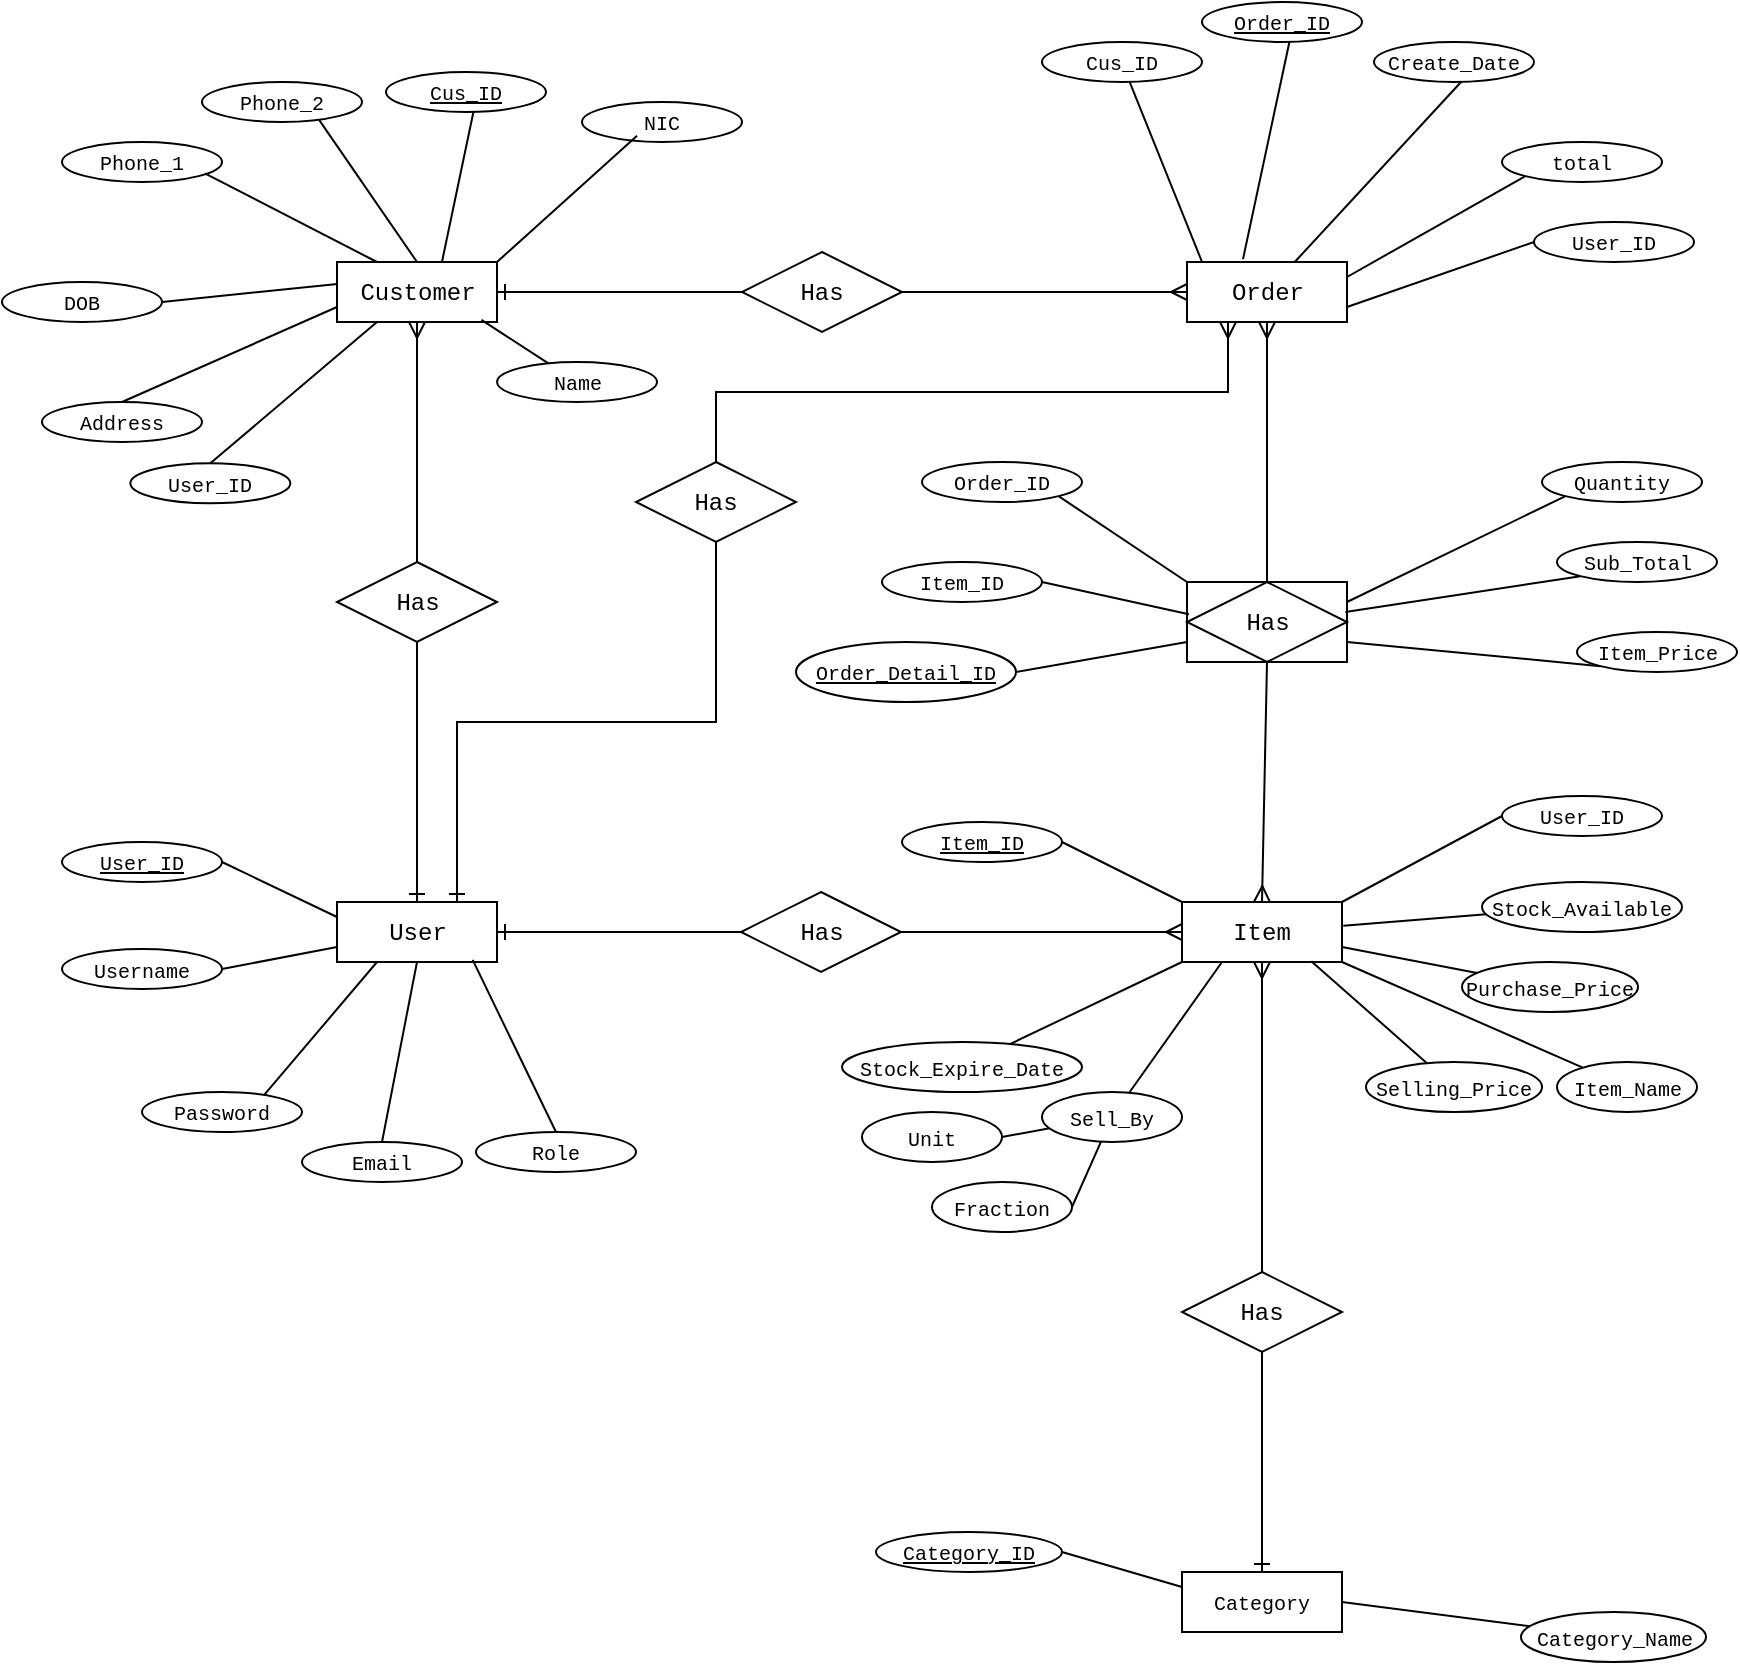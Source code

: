<mxfile version="24.7.12" pages="2">
  <diagram name="Page-1" id="GAQdqQaSaiLUtLAq9hmA">
    <mxGraphModel dx="794" dy="771" grid="1" gridSize="10" guides="1" tooltips="1" connect="1" arrows="1" fold="1" page="1" pageScale="1" pageWidth="1654" pageHeight="1169" math="0" shadow="0">
      <root>
        <mxCell id="0" />
        <mxCell id="1" parent="0" />
        <mxCell id="LzNIg7n_GcMWE87P90xB-1" value="&lt;font face=&quot;Courier New&quot;&gt;Item&lt;/font&gt;" style="whiteSpace=wrap;html=1;align=center;" parent="1" vertex="1">
          <mxGeometry x="988" y="725" width="80" height="30" as="geometry" />
        </mxCell>
        <mxCell id="LzNIg7n_GcMWE87P90xB-14" style="rounded=0;orthogonalLoop=1;jettySize=auto;html=1;endArrow=none;endFill=0;entryX=1;entryY=1;entryDx=0;entryDy=0;" parent="1" source="LzNIg7n_GcMWE87P90xB-15" target="LzNIg7n_GcMWE87P90xB-1" edge="1">
          <mxGeometry relative="1" as="geometry">
            <mxPoint x="1100" y="782" as="targetPoint" />
          </mxGeometry>
        </mxCell>
        <mxCell id="LzNIg7n_GcMWE87P90xB-15" value="&lt;font face=&quot;Courier New&quot; style=&quot;font-size: 10px;&quot;&gt;Item_Name&lt;/font&gt;" style="ellipse;whiteSpace=wrap;html=1;align=center;" parent="1" vertex="1">
          <mxGeometry x="1175.5" y="805" width="70" height="25" as="geometry" />
        </mxCell>
        <mxCell id="LzNIg7n_GcMWE87P90xB-16" style="rounded=0;orthogonalLoop=1;jettySize=auto;html=1;endArrow=none;endFill=0;entryX=0.808;entryY=0.986;entryDx=0;entryDy=0;entryPerimeter=0;" parent="1" source="LzNIg7n_GcMWE87P90xB-17" target="LzNIg7n_GcMWE87P90xB-1" edge="1">
          <mxGeometry relative="1" as="geometry">
            <mxPoint x="1040" y="765" as="targetPoint" />
          </mxGeometry>
        </mxCell>
        <mxCell id="LzNIg7n_GcMWE87P90xB-17" value="&lt;font face=&quot;Courier New&quot; style=&quot;font-size: 10px;&quot;&gt;Selling_Price&lt;/font&gt;" style="ellipse;whiteSpace=wrap;html=1;align=center;" parent="1" vertex="1">
          <mxGeometry x="1080" y="805" width="88" height="25" as="geometry" />
        </mxCell>
        <mxCell id="LzNIg7n_GcMWE87P90xB-18" style="rounded=0;orthogonalLoop=1;jettySize=auto;html=1;endArrow=none;endFill=0;entryX=1;entryY=0.75;entryDx=0;entryDy=0;" parent="1" source="LzNIg7n_GcMWE87P90xB-19" target="LzNIg7n_GcMWE87P90xB-1" edge="1">
          <mxGeometry relative="1" as="geometry">
            <mxPoint x="1059" y="764" as="targetPoint" />
          </mxGeometry>
        </mxCell>
        <mxCell id="LzNIg7n_GcMWE87P90xB-19" value="&lt;font face=&quot;Courier New&quot;&gt;&lt;font size=&quot;1&quot;&gt;Purchase_Price&lt;/font&gt;&lt;/font&gt;" style="ellipse;whiteSpace=wrap;html=1;align=center;" parent="1" vertex="1">
          <mxGeometry x="1128" y="755" width="88" height="25" as="geometry" />
        </mxCell>
        <mxCell id="LzNIg7n_GcMWE87P90xB-20" style="rounded=0;orthogonalLoop=1;jettySize=auto;html=1;endArrow=none;endFill=0;entryX=1.008;entryY=0.395;entryDx=0;entryDy=0;entryPerimeter=0;" parent="1" source="LzNIg7n_GcMWE87P90xB-21" target="LzNIg7n_GcMWE87P90xB-1" edge="1">
          <mxGeometry relative="1" as="geometry">
            <mxPoint x="1078" y="705" as="targetPoint" />
          </mxGeometry>
        </mxCell>
        <mxCell id="LzNIg7n_GcMWE87P90xB-21" value="&lt;font face=&quot;Courier New&quot;&gt;&lt;font size=&quot;1&quot;&gt;Stock_Available&lt;/font&gt;&lt;/font&gt;" style="ellipse;whiteSpace=wrap;html=1;align=center;" parent="1" vertex="1">
          <mxGeometry x="1138" y="715" width="100" height="25" as="geometry" />
        </mxCell>
        <mxCell id="l1fIY8HtY1Hj4yPnjp5b-1" style="rounded=0;orthogonalLoop=1;jettySize=auto;html=1;entryX=0.25;entryY=1;entryDx=0;entryDy=0;endArrow=none;endFill=0;" parent="1" source="l1fIY8HtY1Hj4yPnjp5b-2" target="LzNIg7n_GcMWE87P90xB-1" edge="1">
          <mxGeometry relative="1" as="geometry">
            <mxPoint x="954" y="725" as="targetPoint" />
          </mxGeometry>
        </mxCell>
        <mxCell id="l1fIY8HtY1Hj4yPnjp5b-5" style="rounded=0;orthogonalLoop=1;jettySize=auto;html=1;entryX=1;entryY=0.5;entryDx=0;entryDy=0;endArrow=none;endFill=0;" parent="1" source="l1fIY8HtY1Hj4yPnjp5b-2" target="l1fIY8HtY1Hj4yPnjp5b-3" edge="1">
          <mxGeometry relative="1" as="geometry" />
        </mxCell>
        <mxCell id="l1fIY8HtY1Hj4yPnjp5b-6" style="rounded=0;orthogonalLoop=1;jettySize=auto;html=1;entryX=1;entryY=0.5;entryDx=0;entryDy=0;endArrow=none;endFill=0;" parent="1" source="l1fIY8HtY1Hj4yPnjp5b-2" target="l1fIY8HtY1Hj4yPnjp5b-4" edge="1">
          <mxGeometry relative="1" as="geometry" />
        </mxCell>
        <mxCell id="l1fIY8HtY1Hj4yPnjp5b-2" value="&lt;div style=&quot;&quot;&gt;&lt;span style=&quot;font-size: 10px;&quot;&gt;&lt;font face=&quot;Courier New&quot;&gt;Sell_By&lt;/font&gt;&lt;/span&gt;&lt;/div&gt;" style="ellipse;whiteSpace=wrap;html=1;align=center;" parent="1" vertex="1">
          <mxGeometry x="918" y="820" width="70" height="25" as="geometry" />
        </mxCell>
        <mxCell id="l1fIY8HtY1Hj4yPnjp5b-3" value="&lt;div style=&quot;&quot;&gt;&lt;span style=&quot;font-size: 10px;&quot;&gt;&lt;font face=&quot;Courier New&quot;&gt;Unit&lt;/font&gt;&lt;/span&gt;&lt;/div&gt;" style="ellipse;whiteSpace=wrap;html=1;align=center;" parent="1" vertex="1">
          <mxGeometry x="828" y="830" width="70" height="25" as="geometry" />
        </mxCell>
        <mxCell id="l1fIY8HtY1Hj4yPnjp5b-4" value="&lt;div style=&quot;&quot;&gt;&lt;span style=&quot;font-size: 10px;&quot;&gt;&lt;font face=&quot;Courier New&quot;&gt;Fraction&lt;/font&gt;&lt;/span&gt;&lt;/div&gt;" style="ellipse;whiteSpace=wrap;html=1;align=center;" parent="1" vertex="1">
          <mxGeometry x="863" y="865" width="70" height="25" as="geometry" />
        </mxCell>
        <mxCell id="l1fIY8HtY1Hj4yPnjp5b-7" style="rounded=0;orthogonalLoop=1;jettySize=auto;html=1;endArrow=none;endFill=0;entryX=0;entryY=1;entryDx=0;entryDy=0;" parent="1" source="l1fIY8HtY1Hj4yPnjp5b-8" target="LzNIg7n_GcMWE87P90xB-1" edge="1">
          <mxGeometry relative="1" as="geometry">
            <mxPoint x="788" y="737" as="targetPoint" />
          </mxGeometry>
        </mxCell>
        <mxCell id="l1fIY8HtY1Hj4yPnjp5b-8" value="&lt;font face=&quot;Courier New&quot;&gt;&lt;font size=&quot;1&quot;&gt;Stock_Expire_Date&lt;/font&gt;&lt;/font&gt;" style="ellipse;whiteSpace=wrap;html=1;align=center;" parent="1" vertex="1">
          <mxGeometry x="818" y="795" width="120" height="25" as="geometry" />
        </mxCell>
        <mxCell id="Owiz3C77NYRJmFUTiHMg-1" value="&lt;font face=&quot;Courier New&quot;&gt;Customer&lt;/font&gt;" style="whiteSpace=wrap;html=1;align=center;" parent="1" vertex="1">
          <mxGeometry x="565.5" y="405" width="80" height="30" as="geometry" />
        </mxCell>
        <mxCell id="Owiz3C77NYRJmFUTiHMg-2" value="&lt;font face=&quot;Courier New&quot;&gt;Order&lt;/font&gt;" style="whiteSpace=wrap;html=1;align=center;" parent="1" vertex="1">
          <mxGeometry x="990.5" y="405" width="80" height="30" as="geometry" />
        </mxCell>
        <mxCell id="Owiz3C77NYRJmFUTiHMg-6" value="" style="fontSize=12;html=1;endArrow=ERmany;rounded=0;entryX=0.5;entryY=0;entryDx=0;entryDy=0;exitX=0.5;exitY=1;exitDx=0;exitDy=0;" parent="1" source="Owiz3C77NYRJmFUTiHMg-8" target="LzNIg7n_GcMWE87P90xB-1" edge="1">
          <mxGeometry width="100" height="100" relative="1" as="geometry">
            <mxPoint x="1028" y="615" as="sourcePoint" />
            <mxPoint x="898" y="555" as="targetPoint" />
          </mxGeometry>
        </mxCell>
        <mxCell id="Owiz3C77NYRJmFUTiHMg-7" value="" style="fontSize=12;html=1;endArrow=ERmany;rounded=0;entryX=0.5;entryY=1;entryDx=0;entryDy=0;exitX=0.5;exitY=0;exitDx=0;exitDy=0;" parent="1" source="Owiz3C77NYRJmFUTiHMg-8" target="Owiz3C77NYRJmFUTiHMg-2" edge="1">
          <mxGeometry width="100" height="100" relative="1" as="geometry">
            <mxPoint x="1028" y="555" as="sourcePoint" />
            <mxPoint x="1038" y="735" as="targetPoint" />
          </mxGeometry>
        </mxCell>
        <mxCell id="Owiz3C77NYRJmFUTiHMg-8" value="&lt;font face=&quot;Courier New&quot;&gt;Has&lt;/font&gt;" style="shape=associativeEntity;whiteSpace=wrap;html=1;align=center;" parent="1" vertex="1">
          <mxGeometry x="990.5" y="565" width="80" height="40" as="geometry" />
        </mxCell>
        <mxCell id="Owiz3C77NYRJmFUTiHMg-9" value="&lt;font face=&quot;Courier New&quot;&gt;Has&lt;/font&gt;" style="shape=rhombus;perimeter=rhombusPerimeter;whiteSpace=wrap;html=1;align=center;" parent="1" vertex="1">
          <mxGeometry x="768" y="400" width="80" height="40" as="geometry" />
        </mxCell>
        <mxCell id="Owiz3C77NYRJmFUTiHMg-10" value="" style="fontSize=12;html=1;endArrow=ERmany;rounded=0;entryX=0;entryY=0.5;entryDx=0;entryDy=0;exitX=1;exitY=0.5;exitDx=0;exitDy=0;" parent="1" source="Owiz3C77NYRJmFUTiHMg-9" target="Owiz3C77NYRJmFUTiHMg-2" edge="1">
          <mxGeometry width="100" height="100" relative="1" as="geometry">
            <mxPoint x="1041" y="575" as="sourcePoint" />
            <mxPoint x="1041" y="445" as="targetPoint" />
          </mxGeometry>
        </mxCell>
        <mxCell id="Owiz3C77NYRJmFUTiHMg-11" value="" style="fontSize=12;html=1;endArrow=ERone;endFill=1;rounded=0;entryX=1;entryY=0.5;entryDx=0;entryDy=0;exitX=0;exitY=0.5;exitDx=0;exitDy=0;" parent="1" source="Owiz3C77NYRJmFUTiHMg-9" target="Owiz3C77NYRJmFUTiHMg-1" edge="1">
          <mxGeometry width="100" height="100" relative="1" as="geometry">
            <mxPoint x="868" y="655" as="sourcePoint" />
            <mxPoint x="968" y="555" as="targetPoint" />
          </mxGeometry>
        </mxCell>
        <mxCell id="Owiz3C77NYRJmFUTiHMg-12" value="&lt;font face=&quot;Courier New&quot;&gt;&lt;font size=&quot;1&quot;&gt;Name&lt;/font&gt;&lt;/font&gt;" style="ellipse;whiteSpace=wrap;html=1;align=center;" parent="1" vertex="1">
          <mxGeometry x="645.5" y="455" width="80" height="20" as="geometry" />
        </mxCell>
        <mxCell id="Owiz3C77NYRJmFUTiHMg-13" style="rounded=0;orthogonalLoop=1;jettySize=auto;html=1;endArrow=none;endFill=0;entryX=0.903;entryY=0.966;entryDx=0;entryDy=0;entryPerimeter=0;" parent="1" source="Owiz3C77NYRJmFUTiHMg-12" target="Owiz3C77NYRJmFUTiHMg-1" edge="1">
          <mxGeometry relative="1" as="geometry">
            <mxPoint x="698" y="495" as="targetPoint" />
          </mxGeometry>
        </mxCell>
        <mxCell id="Owiz3C77NYRJmFUTiHMg-14" value="&lt;font face=&quot;Courier New&quot;&gt;&lt;font size=&quot;1&quot;&gt;NIC&lt;/font&gt;&lt;/font&gt;" style="ellipse;whiteSpace=wrap;html=1;align=center;" parent="1" vertex="1">
          <mxGeometry x="688" y="325" width="80" height="20" as="geometry" />
        </mxCell>
        <mxCell id="Owiz3C77NYRJmFUTiHMg-15" style="rounded=0;orthogonalLoop=1;jettySize=auto;html=1;endArrow=none;endFill=0;entryX=1;entryY=0;entryDx=0;entryDy=0;exitX=0.344;exitY=0.842;exitDx=0;exitDy=0;exitPerimeter=0;" parent="1" source="Owiz3C77NYRJmFUTiHMg-14" target="Owiz3C77NYRJmFUTiHMg-1" edge="1">
          <mxGeometry relative="1" as="geometry">
            <mxPoint x="648" y="444" as="targetPoint" />
            <mxPoint x="656" y="485" as="sourcePoint" />
          </mxGeometry>
        </mxCell>
        <mxCell id="Owiz3C77NYRJmFUTiHMg-16" value="&lt;font face=&quot;Courier New&quot;&gt;&lt;font size=&quot;1&quot;&gt;Address&lt;/font&gt;&lt;/font&gt;" style="ellipse;whiteSpace=wrap;html=1;align=center;" parent="1" vertex="1">
          <mxGeometry x="418" y="475" width="80" height="20" as="geometry" />
        </mxCell>
        <mxCell id="Owiz3C77NYRJmFUTiHMg-17" style="rounded=0;orthogonalLoop=1;jettySize=auto;html=1;endArrow=none;endFill=0;entryX=0;entryY=0.75;entryDx=0;entryDy=0;exitX=0.5;exitY=0;exitDx=0;exitDy=0;" parent="1" source="Owiz3C77NYRJmFUTiHMg-16" target="Owiz3C77NYRJmFUTiHMg-1" edge="1">
          <mxGeometry relative="1" as="geometry">
            <mxPoint x="526" y="415" as="targetPoint" />
            <mxPoint x="576" y="465" as="sourcePoint" />
          </mxGeometry>
        </mxCell>
        <mxCell id="Owiz3C77NYRJmFUTiHMg-18" value="&lt;font face=&quot;Courier New&quot;&gt;&lt;font size=&quot;1&quot;&gt;DOB&lt;/font&gt;&lt;/font&gt;" style="ellipse;whiteSpace=wrap;html=1;align=center;" parent="1" vertex="1">
          <mxGeometry x="398" y="415" width="80" height="20" as="geometry" />
        </mxCell>
        <mxCell id="Owiz3C77NYRJmFUTiHMg-19" style="rounded=0;orthogonalLoop=1;jettySize=auto;html=1;endArrow=none;endFill=0;entryX=0.002;entryY=0.365;entryDx=0;entryDy=0;exitX=1;exitY=0.5;exitDx=0;exitDy=0;entryPerimeter=0;" parent="1" source="Owiz3C77NYRJmFUTiHMg-18" target="Owiz3C77NYRJmFUTiHMg-1" edge="1">
          <mxGeometry relative="1" as="geometry">
            <mxPoint x="516" y="368" as="targetPoint" />
            <mxPoint x="526" y="405" as="sourcePoint" />
          </mxGeometry>
        </mxCell>
        <mxCell id="Owiz3C77NYRJmFUTiHMg-20" value="&lt;font face=&quot;Courier New&quot;&gt;&lt;font size=&quot;1&quot;&gt;Phone_1&lt;/font&gt;&lt;/font&gt;" style="ellipse;whiteSpace=wrap;html=1;align=center;" parent="1" vertex="1">
          <mxGeometry x="428" y="345" width="80" height="20" as="geometry" />
        </mxCell>
        <mxCell id="Owiz3C77NYRJmFUTiHMg-21" style="rounded=0;orthogonalLoop=1;jettySize=auto;html=1;endArrow=none;endFill=0;entryX=0.25;entryY=0;entryDx=0;entryDy=0;exitX=0.893;exitY=0.786;exitDx=0;exitDy=0;exitPerimeter=0;" parent="1" source="Owiz3C77NYRJmFUTiHMg-20" target="Owiz3C77NYRJmFUTiHMg-1" edge="1">
          <mxGeometry relative="1" as="geometry">
            <mxPoint x="586" y="356" as="targetPoint" />
            <mxPoint x="546" y="345" as="sourcePoint" />
          </mxGeometry>
        </mxCell>
        <mxCell id="Owiz3C77NYRJmFUTiHMg-22" value="&lt;font face=&quot;Courier New&quot;&gt;&lt;font size=&quot;1&quot;&gt;Phone_2&lt;/font&gt;&lt;/font&gt;" style="ellipse;whiteSpace=wrap;html=1;align=center;" parent="1" vertex="1">
          <mxGeometry x="498" y="315" width="80" height="20" as="geometry" />
        </mxCell>
        <mxCell id="Owiz3C77NYRJmFUTiHMg-23" style="rounded=0;orthogonalLoop=1;jettySize=auto;html=1;endArrow=none;endFill=0;entryX=0.5;entryY=0;entryDx=0;entryDy=0;exitX=0.733;exitY=0.952;exitDx=0;exitDy=0;exitPerimeter=0;" parent="1" source="Owiz3C77NYRJmFUTiHMg-22" target="Owiz3C77NYRJmFUTiHMg-1" edge="1">
          <mxGeometry relative="1" as="geometry">
            <mxPoint x="656" y="375" as="targetPoint" />
            <mxPoint x="616" y="315" as="sourcePoint" />
          </mxGeometry>
        </mxCell>
        <mxCell id="Owiz3C77NYRJmFUTiHMg-24" value="&lt;font face=&quot;Courier New&quot;&gt;&lt;font size=&quot;1&quot;&gt;&lt;u&gt;Cus_ID&lt;/u&gt;&lt;/font&gt;&lt;/font&gt;" style="ellipse;whiteSpace=wrap;html=1;align=center;" parent="1" vertex="1">
          <mxGeometry x="590" y="310" width="80" height="20" as="geometry" />
        </mxCell>
        <mxCell id="Owiz3C77NYRJmFUTiHMg-25" style="rounded=0;orthogonalLoop=1;jettySize=auto;html=1;endArrow=none;endFill=0;entryX=0.656;entryY=0;entryDx=0;entryDy=0;exitX=0.547;exitY=0.988;exitDx=0;exitDy=0;exitPerimeter=0;entryPerimeter=0;" parent="1" source="Owiz3C77NYRJmFUTiHMg-24" target="Owiz3C77NYRJmFUTiHMg-1" edge="1">
          <mxGeometry relative="1" as="geometry">
            <mxPoint x="698" y="400" as="targetPoint" />
            <mxPoint x="708" y="310" as="sourcePoint" />
          </mxGeometry>
        </mxCell>
        <mxCell id="Owiz3C77NYRJmFUTiHMg-26" value="&lt;font face=&quot;Courier New&quot;&gt;&lt;font size=&quot;1&quot;&gt;Cus_ID&lt;/font&gt;&lt;/font&gt;" style="ellipse;whiteSpace=wrap;html=1;align=center;" parent="1" vertex="1">
          <mxGeometry x="918" y="295" width="80" height="20" as="geometry" />
        </mxCell>
        <mxCell id="Owiz3C77NYRJmFUTiHMg-27" style="rounded=0;orthogonalLoop=1;jettySize=auto;html=1;endArrow=none;endFill=0;exitX=0.547;exitY=0.988;exitDx=0;exitDy=0;exitPerimeter=0;entryX=0.094;entryY=0;entryDx=0;entryDy=0;entryPerimeter=0;" parent="1" source="Owiz3C77NYRJmFUTiHMg-26" target="Owiz3C77NYRJmFUTiHMg-2" edge="1">
          <mxGeometry relative="1" as="geometry">
            <mxPoint x="628" y="415" as="targetPoint" />
            <mxPoint x="718" y="320" as="sourcePoint" />
          </mxGeometry>
        </mxCell>
        <mxCell id="Owiz3C77NYRJmFUTiHMg-28" value="&lt;font face=&quot;Courier New&quot;&gt;&lt;font size=&quot;1&quot;&gt;&lt;u&gt;Order_ID&lt;/u&gt;&lt;/font&gt;&lt;/font&gt;" style="ellipse;whiteSpace=wrap;html=1;align=center;" parent="1" vertex="1">
          <mxGeometry x="998" y="275" width="80" height="20" as="geometry" />
        </mxCell>
        <mxCell id="Owiz3C77NYRJmFUTiHMg-29" style="rounded=0;orthogonalLoop=1;jettySize=auto;html=1;endArrow=none;endFill=0;exitX=0.547;exitY=0.988;exitDx=0;exitDy=0;exitPerimeter=0;entryX=0.35;entryY=-0.048;entryDx=0;entryDy=0;entryPerimeter=0;" parent="1" source="Owiz3C77NYRJmFUTiHMg-28" target="Owiz3C77NYRJmFUTiHMg-2" edge="1">
          <mxGeometry relative="1" as="geometry">
            <mxPoint x="1083" y="385" as="targetPoint" />
            <mxPoint x="803" y="300" as="sourcePoint" />
          </mxGeometry>
        </mxCell>
        <mxCell id="Owiz3C77NYRJmFUTiHMg-30" value="&lt;font face=&quot;Courier New&quot;&gt;&lt;font size=&quot;1&quot;&gt;Create_Date&lt;/font&gt;&lt;/font&gt;" style="ellipse;whiteSpace=wrap;html=1;align=center;" parent="1" vertex="1">
          <mxGeometry x="1084" y="295" width="80" height="20" as="geometry" />
        </mxCell>
        <mxCell id="Owiz3C77NYRJmFUTiHMg-31" style="rounded=0;orthogonalLoop=1;jettySize=auto;html=1;endArrow=none;endFill=0;exitX=0.547;exitY=0.988;exitDx=0;exitDy=0;exitPerimeter=0;" parent="1" source="Owiz3C77NYRJmFUTiHMg-30" target="Owiz3C77NYRJmFUTiHMg-2" edge="1">
          <mxGeometry relative="1" as="geometry">
            <mxPoint x="1105" y="424" as="targetPoint" />
            <mxPoint x="889" y="320" as="sourcePoint" />
          </mxGeometry>
        </mxCell>
        <mxCell id="Owiz3C77NYRJmFUTiHMg-32" value="&lt;font face=&quot;Courier New&quot;&gt;&lt;font size=&quot;1&quot;&gt;total&lt;/font&gt;&lt;/font&gt;" style="ellipse;whiteSpace=wrap;html=1;align=center;" parent="1" vertex="1">
          <mxGeometry x="1148" y="345" width="80" height="20" as="geometry" />
        </mxCell>
        <mxCell id="Owiz3C77NYRJmFUTiHMg-33" style="rounded=0;orthogonalLoop=1;jettySize=auto;html=1;endArrow=none;endFill=0;exitX=0;exitY=1;exitDx=0;exitDy=0;entryX=1;entryY=0.25;entryDx=0;entryDy=0;" parent="1" source="Owiz3C77NYRJmFUTiHMg-32" target="Owiz3C77NYRJmFUTiHMg-2" edge="1">
          <mxGeometry relative="1" as="geometry">
            <mxPoint x="1112" y="455" as="targetPoint" />
            <mxPoint x="957" y="370" as="sourcePoint" />
          </mxGeometry>
        </mxCell>
        <mxCell id="Owiz3C77NYRJmFUTiHMg-34" value="&lt;font face=&quot;Courier New&quot;&gt;&lt;font size=&quot;1&quot;&gt;Quantity&lt;/font&gt;&lt;/font&gt;" style="ellipse;whiteSpace=wrap;html=1;align=center;" parent="1" vertex="1">
          <mxGeometry x="1168" y="505" width="80" height="20" as="geometry" />
        </mxCell>
        <mxCell id="Owiz3C77NYRJmFUTiHMg-35" style="rounded=0;orthogonalLoop=1;jettySize=auto;html=1;endArrow=none;endFill=0;exitX=0;exitY=1;exitDx=0;exitDy=0;entryX=1;entryY=0.25;entryDx=0;entryDy=0;" parent="1" source="Owiz3C77NYRJmFUTiHMg-34" target="Owiz3C77NYRJmFUTiHMg-8" edge="1">
          <mxGeometry relative="1" as="geometry">
            <mxPoint x="1104.13" y="710.84" as="targetPoint" />
            <mxPoint x="1000.87" y="520" as="sourcePoint" />
          </mxGeometry>
        </mxCell>
        <mxCell id="Owiz3C77NYRJmFUTiHMg-36" value="&lt;font face=&quot;Courier New&quot;&gt;&lt;font size=&quot;1&quot;&gt;Order_ID&lt;/font&gt;&lt;/font&gt;" style="ellipse;whiteSpace=wrap;html=1;align=center;" parent="1" vertex="1">
          <mxGeometry x="858" y="505" width="80" height="20" as="geometry" />
        </mxCell>
        <mxCell id="Owiz3C77NYRJmFUTiHMg-37" style="rounded=0;orthogonalLoop=1;jettySize=auto;html=1;endArrow=none;endFill=0;exitX=1;exitY=1;exitDx=0;exitDy=0;entryX=0;entryY=0;entryDx=0;entryDy=0;" parent="1" source="Owiz3C77NYRJmFUTiHMg-36" target="Owiz3C77NYRJmFUTiHMg-8" edge="1">
          <mxGeometry relative="1" as="geometry">
            <mxPoint x="879" y="624" as="targetPoint" />
            <mxPoint x="663" y="520" as="sourcePoint" />
          </mxGeometry>
        </mxCell>
        <mxCell id="Owiz3C77NYRJmFUTiHMg-38" value="&lt;font face=&quot;Courier New&quot;&gt;&lt;font size=&quot;1&quot;&gt;&lt;u&gt;Item_ID&lt;/u&gt;&lt;/font&gt;&lt;/font&gt;" style="ellipse;whiteSpace=wrap;html=1;align=center;" parent="1" vertex="1">
          <mxGeometry x="848" y="685" width="80" height="20" as="geometry" />
        </mxCell>
        <mxCell id="Owiz3C77NYRJmFUTiHMg-39" style="rounded=0;orthogonalLoop=1;jettySize=auto;html=1;endArrow=none;endFill=0;exitX=1;exitY=0.5;exitDx=0;exitDy=0;entryX=0;entryY=0;entryDx=0;entryDy=0;" parent="1" source="Owiz3C77NYRJmFUTiHMg-38" target="LzNIg7n_GcMWE87P90xB-1" edge="1">
          <mxGeometry relative="1" as="geometry">
            <mxPoint x="988" y="775" as="targetPoint" />
            <mxPoint x="657.44" y="706.65" as="sourcePoint" />
          </mxGeometry>
        </mxCell>
        <mxCell id="Owiz3C77NYRJmFUTiHMg-40" value="&lt;font face=&quot;Courier New&quot;&gt;&lt;font size=&quot;1&quot;&gt;Item_ID&lt;/font&gt;&lt;/font&gt;" style="ellipse;whiteSpace=wrap;html=1;align=center;" parent="1" vertex="1">
          <mxGeometry x="838" y="555" width="80" height="20" as="geometry" />
        </mxCell>
        <mxCell id="Owiz3C77NYRJmFUTiHMg-41" style="rounded=0;orthogonalLoop=1;jettySize=auto;html=1;endArrow=none;endFill=0;exitX=1;exitY=0.5;exitDx=0;exitDy=0;entryX=0.012;entryY=0.404;entryDx=0;entryDy=0;entryPerimeter=0;" parent="1" source="Owiz3C77NYRJmFUTiHMg-40" target="Owiz3C77NYRJmFUTiHMg-8" edge="1">
          <mxGeometry relative="1" as="geometry">
            <mxPoint x="990.5" y="593" as="targetPoint" />
            <mxPoint x="659.94" y="566.65" as="sourcePoint" />
          </mxGeometry>
        </mxCell>
        <mxCell id="Owiz3C77NYRJmFUTiHMg-42" value="&lt;font face=&quot;Courier New&quot;&gt;&lt;font size=&quot;1&quot;&gt;&lt;u&gt;Order_Detail_ID&lt;/u&gt;&lt;/font&gt;&lt;/font&gt;" style="ellipse;whiteSpace=wrap;html=1;align=center;" parent="1" vertex="1">
          <mxGeometry x="795" y="595" width="110" height="30" as="geometry" />
        </mxCell>
        <mxCell id="Owiz3C77NYRJmFUTiHMg-43" style="rounded=0;orthogonalLoop=1;jettySize=auto;html=1;endArrow=none;endFill=0;exitX=1;exitY=0.5;exitDx=0;exitDy=0;entryX=0;entryY=0.75;entryDx=0;entryDy=0;" parent="1" source="Owiz3C77NYRJmFUTiHMg-42" target="Owiz3C77NYRJmFUTiHMg-8" edge="1">
          <mxGeometry relative="1" as="geometry">
            <mxPoint x="982" y="621" as="targetPoint" />
            <mxPoint x="650.94" y="606.65" as="sourcePoint" />
          </mxGeometry>
        </mxCell>
        <mxCell id="Owiz3C77NYRJmFUTiHMg-44" value="&lt;font face=&quot;Courier New&quot;&gt;&lt;font size=&quot;1&quot;&gt;Sub_Total&lt;/font&gt;&lt;/font&gt;" style="ellipse;whiteSpace=wrap;html=1;align=center;" parent="1" vertex="1">
          <mxGeometry x="1175.5" y="545" width="80" height="20" as="geometry" />
        </mxCell>
        <mxCell id="Owiz3C77NYRJmFUTiHMg-45" style="rounded=0;orthogonalLoop=1;jettySize=auto;html=1;endArrow=none;endFill=0;exitX=0;exitY=1;exitDx=0;exitDy=0;entryX=0.99;entryY=0.375;entryDx=0;entryDy=0;entryPerimeter=0;" parent="1" source="Owiz3C77NYRJmFUTiHMg-44" target="Owiz3C77NYRJmFUTiHMg-8" edge="1">
          <mxGeometry relative="1" as="geometry">
            <mxPoint x="1068" y="615" as="targetPoint" />
            <mxPoint x="1008.37" y="560" as="sourcePoint" />
          </mxGeometry>
        </mxCell>
        <mxCell id="Owiz3C77NYRJmFUTiHMg-46" value="&lt;font face=&quot;Courier New&quot;&gt;User&lt;/font&gt;" style="whiteSpace=wrap;html=1;align=center;" parent="1" vertex="1">
          <mxGeometry x="565.5" y="725" width="80" height="30" as="geometry" />
        </mxCell>
        <mxCell id="Owiz3C77NYRJmFUTiHMg-47" value="&lt;font face=&quot;Courier New&quot;&gt;Has&lt;/font&gt;" style="shape=rhombus;perimeter=rhombusPerimeter;whiteSpace=wrap;html=1;align=center;" parent="1" vertex="1">
          <mxGeometry x="565.5" y="555" width="80" height="40" as="geometry" />
        </mxCell>
        <mxCell id="Owiz3C77NYRJmFUTiHMg-48" value="" style="fontSize=12;html=1;endArrow=ERone;endFill=1;rounded=0;entryX=0.5;entryY=0;entryDx=0;entryDy=0;exitX=0.5;exitY=1;exitDx=0;exitDy=0;" parent="1" source="Owiz3C77NYRJmFUTiHMg-47" target="Owiz3C77NYRJmFUTiHMg-46" edge="1">
          <mxGeometry width="100" height="100" relative="1" as="geometry">
            <mxPoint x="778" y="430" as="sourcePoint" />
            <mxPoint x="656" y="430" as="targetPoint" />
          </mxGeometry>
        </mxCell>
        <mxCell id="Owiz3C77NYRJmFUTiHMg-49" value="" style="fontSize=12;html=1;endArrow=ERmany;rounded=0;entryX=0.5;entryY=1;entryDx=0;entryDy=0;exitX=0.5;exitY=0;exitDx=0;exitDy=0;" parent="1" source="Owiz3C77NYRJmFUTiHMg-47" target="Owiz3C77NYRJmFUTiHMg-1" edge="1">
          <mxGeometry width="100" height="100" relative="1" as="geometry">
            <mxPoint x="858" y="430" as="sourcePoint" />
            <mxPoint x="1001" y="430" as="targetPoint" />
          </mxGeometry>
        </mxCell>
        <mxCell id="Owiz3C77NYRJmFUTiHMg-50" value="&lt;font face=&quot;Courier New&quot;&gt;Has&lt;/font&gt;" style="shape=rhombus;perimeter=rhombusPerimeter;whiteSpace=wrap;html=1;align=center;" parent="1" vertex="1">
          <mxGeometry x="715" y="505" width="80" height="40" as="geometry" />
        </mxCell>
        <mxCell id="Owiz3C77NYRJmFUTiHMg-51" value="" style="fontSize=12;html=1;endArrow=ERmany;rounded=0;entryX=0.25;entryY=1;entryDx=0;entryDy=0;exitX=0.5;exitY=0;exitDx=0;exitDy=0;edgeStyle=orthogonalEdgeStyle;" parent="1" source="Owiz3C77NYRJmFUTiHMg-50" target="Owiz3C77NYRJmFUTiHMg-2" edge="1">
          <mxGeometry width="100" height="100" relative="1" as="geometry">
            <mxPoint x="990.5" y="415" as="sourcePoint" />
            <mxPoint x="738.5" y="420" as="targetPoint" />
            <Array as="points">
              <mxPoint x="755" y="470" />
              <mxPoint x="1011" y="470" />
              <mxPoint x="1011" y="435" />
            </Array>
          </mxGeometry>
        </mxCell>
        <mxCell id="Owiz3C77NYRJmFUTiHMg-52" value="" style="fontSize=12;html=1;endArrow=ERone;endFill=1;rounded=0;exitX=0.5;exitY=1;exitDx=0;exitDy=0;entryX=0.75;entryY=0;entryDx=0;entryDy=0;edgeStyle=orthogonalEdgeStyle;" parent="1" source="Owiz3C77NYRJmFUTiHMg-50" target="Owiz3C77NYRJmFUTiHMg-46" edge="1">
          <mxGeometry width="100" height="100" relative="1" as="geometry">
            <mxPoint x="910.5" y="415" as="sourcePoint" />
            <mxPoint x="739" y="710" as="targetPoint" />
          </mxGeometry>
        </mxCell>
        <mxCell id="Owiz3C77NYRJmFUTiHMg-53" value="&lt;font face=&quot;Courier New&quot;&gt;Has&lt;/font&gt;" style="shape=rhombus;perimeter=rhombusPerimeter;whiteSpace=wrap;html=1;align=center;" parent="1" vertex="1">
          <mxGeometry x="767.5" y="720" width="80" height="40" as="geometry" />
        </mxCell>
        <mxCell id="Owiz3C77NYRJmFUTiHMg-54" value="" style="fontSize=12;html=1;endArrow=ERone;endFill=1;rounded=0;entryX=1;entryY=0.5;entryDx=0;entryDy=0;exitX=0;exitY=0.5;exitDx=0;exitDy=0;" parent="1" source="Owiz3C77NYRJmFUTiHMg-53" target="Owiz3C77NYRJmFUTiHMg-46" edge="1">
          <mxGeometry width="100" height="100" relative="1" as="geometry">
            <mxPoint x="867.5" y="975" as="sourcePoint" />
            <mxPoint x="645.5" y="740" as="targetPoint" />
          </mxGeometry>
        </mxCell>
        <mxCell id="Owiz3C77NYRJmFUTiHMg-55" value="" style="fontSize=12;html=1;endArrow=ERmany;rounded=0;entryX=0;entryY=0.5;entryDx=0;entryDy=0;exitX=1;exitY=0.5;exitDx=0;exitDy=0;" parent="1" source="Owiz3C77NYRJmFUTiHMg-53" target="LzNIg7n_GcMWE87P90xB-1" edge="1">
          <mxGeometry width="100" height="100" relative="1" as="geometry">
            <mxPoint x="1040.5" y="895" as="sourcePoint" />
            <mxPoint x="990.5" y="740" as="targetPoint" />
          </mxGeometry>
        </mxCell>
        <mxCell id="Owiz3C77NYRJmFUTiHMg-56" value="&lt;font face=&quot;Courier New&quot;&gt;&lt;font size=&quot;1&quot;&gt;User_ID&lt;/font&gt;&lt;/font&gt;" style="ellipse;whiteSpace=wrap;html=1;align=center;" parent="1" vertex="1">
          <mxGeometry x="462.17" y="505.66" width="80" height="20" as="geometry" />
        </mxCell>
        <mxCell id="Owiz3C77NYRJmFUTiHMg-57" style="rounded=0;orthogonalLoop=1;jettySize=auto;html=1;endArrow=none;endFill=0;entryX=0.25;entryY=1;entryDx=0;entryDy=0;exitX=0.5;exitY=0;exitDx=0;exitDy=0;" parent="1" source="Owiz3C77NYRJmFUTiHMg-56" target="Owiz3C77NYRJmFUTiHMg-1" edge="1">
          <mxGeometry relative="1" as="geometry">
            <mxPoint x="613.83" y="455.0" as="targetPoint" />
            <mxPoint x="620.17" y="495.66" as="sourcePoint" />
          </mxGeometry>
        </mxCell>
        <mxCell id="Owiz3C77NYRJmFUTiHMg-58" value="&lt;font face=&quot;Courier New&quot;&gt;&lt;font size=&quot;1&quot;&gt;&lt;u&gt;User_ID&lt;/u&gt;&lt;/font&gt;&lt;/font&gt;" style="ellipse;whiteSpace=wrap;html=1;align=center;" parent="1" vertex="1">
          <mxGeometry x="428" y="695" width="80" height="20" as="geometry" />
        </mxCell>
        <mxCell id="Owiz3C77NYRJmFUTiHMg-59" style="rounded=0;orthogonalLoop=1;jettySize=auto;html=1;endArrow=none;endFill=0;entryX=0;entryY=0.25;entryDx=0;entryDy=0;exitX=1;exitY=0.5;exitDx=0;exitDy=0;" parent="1" source="Owiz3C77NYRJmFUTiHMg-58" target="Owiz3C77NYRJmFUTiHMg-46" edge="1">
          <mxGeometry relative="1" as="geometry">
            <mxPoint x="532.13" y="895" as="targetPoint" />
            <mxPoint x="586" y="677.16" as="sourcePoint" />
          </mxGeometry>
        </mxCell>
        <mxCell id="Owiz3C77NYRJmFUTiHMg-60" value="&lt;font face=&quot;Courier New&quot;&gt;&lt;font size=&quot;1&quot;&gt;User_ID&lt;/font&gt;&lt;/font&gt;" style="ellipse;whiteSpace=wrap;html=1;align=center;" parent="1" vertex="1">
          <mxGeometry x="1164" y="385.0" width="80" height="20" as="geometry" />
        </mxCell>
        <mxCell id="Owiz3C77NYRJmFUTiHMg-61" style="rounded=0;orthogonalLoop=1;jettySize=auto;html=1;endArrow=none;endFill=0;entryX=1;entryY=0.75;entryDx=0;entryDy=0;exitX=0;exitY=0.5;exitDx=0;exitDy=0;" parent="1" source="Owiz3C77NYRJmFUTiHMg-60" target="Owiz3C77NYRJmFUTiHMg-2" edge="1">
          <mxGeometry relative="1" as="geometry">
            <mxPoint x="1286.33" y="429.34" as="targetPoint" />
            <mxPoint x="846" y="515" as="sourcePoint" />
          </mxGeometry>
        </mxCell>
        <mxCell id="Owiz3C77NYRJmFUTiHMg-62" value="&lt;font face=&quot;Courier New&quot;&gt;&lt;font size=&quot;1&quot;&gt;User_ID&lt;/font&gt;&lt;/font&gt;" style="ellipse;whiteSpace=wrap;html=1;align=center;" parent="1" vertex="1">
          <mxGeometry x="1148" y="672" width="80" height="20" as="geometry" />
        </mxCell>
        <mxCell id="Owiz3C77NYRJmFUTiHMg-63" style="rounded=0;orthogonalLoop=1;jettySize=auto;html=1;endArrow=none;endFill=0;entryX=1;entryY=0;entryDx=0;entryDy=0;exitX=0;exitY=0.5;exitDx=0;exitDy=0;" parent="1" source="Owiz3C77NYRJmFUTiHMg-62" target="LzNIg7n_GcMWE87P90xB-1" edge="1">
          <mxGeometry relative="1" as="geometry">
            <mxPoint x="1055" y="715" as="targetPoint" />
            <mxPoint x="830" y="802.0" as="sourcePoint" />
          </mxGeometry>
        </mxCell>
        <mxCell id="Owiz3C77NYRJmFUTiHMg-64" style="rounded=0;orthogonalLoop=1;jettySize=auto;html=1;endArrow=none;endFill=0;exitX=1;exitY=0.5;exitDx=0;exitDy=0;entryX=0;entryY=0.75;entryDx=0;entryDy=0;" parent="1" source="Owiz3C77NYRJmFUTiHMg-65" target="Owiz3C77NYRJmFUTiHMg-46" edge="1">
          <mxGeometry relative="1" as="geometry">
            <mxPoint x="542" y="787" as="targetPoint" />
            <mxPoint x="562.17" y="730.66" as="sourcePoint" />
          </mxGeometry>
        </mxCell>
        <mxCell id="Owiz3C77NYRJmFUTiHMg-65" value="&lt;font face=&quot;Courier New&quot;&gt;&lt;font size=&quot;1&quot;&gt;Username&lt;/font&gt;&lt;/font&gt;" style="ellipse;whiteSpace=wrap;html=1;align=center;" parent="1" vertex="1">
          <mxGeometry x="428" y="748.5" width="80" height="20" as="geometry" />
        </mxCell>
        <mxCell id="Owiz3C77NYRJmFUTiHMg-66" style="rounded=0;orthogonalLoop=1;jettySize=auto;html=1;endArrow=none;endFill=0;exitX=0.76;exitY=0.092;exitDx=0;exitDy=0;entryX=0.25;entryY=1;entryDx=0;entryDy=0;exitPerimeter=0;" parent="1" source="Owiz3C77NYRJmFUTiHMg-67" target="Owiz3C77NYRJmFUTiHMg-46" edge="1">
          <mxGeometry relative="1" as="geometry">
            <mxPoint x="542" y="830" as="targetPoint" />
            <mxPoint x="562.17" y="774.16" as="sourcePoint" />
          </mxGeometry>
        </mxCell>
        <mxCell id="Owiz3C77NYRJmFUTiHMg-67" value="&lt;font face=&quot;Courier New&quot;&gt;&lt;font size=&quot;1&quot;&gt;Password&lt;/font&gt;&lt;/font&gt;" style="ellipse;whiteSpace=wrap;html=1;align=center;" parent="1" vertex="1">
          <mxGeometry x="468" y="820" width="80" height="20" as="geometry" />
        </mxCell>
        <mxCell id="Owiz3C77NYRJmFUTiHMg-68" value="&lt;font face=&quot;Courier New&quot;&gt;&lt;font size=&quot;1&quot;&gt;Email&lt;/font&gt;&lt;/font&gt;" style="ellipse;whiteSpace=wrap;html=1;align=center;" parent="1" vertex="1">
          <mxGeometry x="548" y="845" width="80" height="20" as="geometry" />
        </mxCell>
        <mxCell id="Owiz3C77NYRJmFUTiHMg-69" style="rounded=0;orthogonalLoop=1;jettySize=auto;html=1;endArrow=none;endFill=0;exitX=0.5;exitY=0;exitDx=0;exitDy=0;entryX=0.5;entryY=1;entryDx=0;entryDy=0;" parent="1" source="Owiz3C77NYRJmFUTiHMg-68" target="Owiz3C77NYRJmFUTiHMg-46" edge="1">
          <mxGeometry relative="1" as="geometry">
            <mxPoint x="596" y="765" as="targetPoint" />
            <mxPoint x="572.17" y="784.16" as="sourcePoint" />
          </mxGeometry>
        </mxCell>
        <mxCell id="Owiz3C77NYRJmFUTiHMg-70" value="&lt;font face=&quot;Courier New&quot;&gt;&lt;font size=&quot;1&quot;&gt;Role&lt;/font&gt;&lt;/font&gt;" style="ellipse;whiteSpace=wrap;html=1;align=center;" parent="1" vertex="1">
          <mxGeometry x="635" y="840" width="80" height="20" as="geometry" />
        </mxCell>
        <mxCell id="Owiz3C77NYRJmFUTiHMg-71" style="rounded=0;orthogonalLoop=1;jettySize=auto;html=1;endArrow=none;endFill=0;exitX=0.5;exitY=0;exitDx=0;exitDy=0;entryX=0.848;entryY=0.965;entryDx=0;entryDy=0;entryPerimeter=0;" parent="1" source="Owiz3C77NYRJmFUTiHMg-70" target="Owiz3C77NYRJmFUTiHMg-46" edge="1">
          <mxGeometry relative="1" as="geometry">
            <mxPoint x="616" y="765" as="targetPoint" />
            <mxPoint x="582.17" y="794.16" as="sourcePoint" />
          </mxGeometry>
        </mxCell>
        <mxCell id="Owiz3C77NYRJmFUTiHMg-72" value="&lt;font size=&quot;1&quot; face=&quot;Courier New&quot;&gt;Item_Price&lt;/font&gt;" style="ellipse;whiteSpace=wrap;html=1;align=center;" parent="1" vertex="1">
          <mxGeometry x="1185.5" y="590" width="80" height="20" as="geometry" />
        </mxCell>
        <mxCell id="Owiz3C77NYRJmFUTiHMg-73" style="rounded=0;orthogonalLoop=1;jettySize=auto;html=1;endArrow=none;endFill=0;exitX=0;exitY=1;exitDx=0;exitDy=0;entryX=1;entryY=0.75;entryDx=0;entryDy=0;" parent="1" source="Owiz3C77NYRJmFUTiHMg-72" target="Owiz3C77NYRJmFUTiHMg-8" edge="1">
          <mxGeometry relative="1" as="geometry">
            <mxPoint x="1080" y="625" as="targetPoint" />
            <mxPoint x="1018.37" y="605" as="sourcePoint" />
          </mxGeometry>
        </mxCell>
        <mxCell id="e2K8VYBkNFKkJur3VIZN-1" value="&lt;span style=&quot;font-family: &amp;quot;Courier New&amp;quot;; font-size: 10px;&quot;&gt;Category&lt;/span&gt;" style="whiteSpace=wrap;html=1;align=center;" vertex="1" parent="1">
          <mxGeometry x="988" y="1060" width="80" height="30" as="geometry" />
        </mxCell>
        <mxCell id="e2K8VYBkNFKkJur3VIZN-2" value="&lt;font face=&quot;Courier New&quot;&gt;Has&lt;/font&gt;" style="shape=rhombus;perimeter=rhombusPerimeter;whiteSpace=wrap;html=1;align=center;" vertex="1" parent="1">
          <mxGeometry x="988" y="910" width="80" height="40" as="geometry" />
        </mxCell>
        <mxCell id="e2K8VYBkNFKkJur3VIZN-3" value="" style="fontSize=12;html=1;endArrow=ERmany;rounded=0;entryX=0.5;entryY=1;entryDx=0;entryDy=0;exitX=0.5;exitY=0;exitDx=0;exitDy=0;" edge="1" parent="1" source="e2K8VYBkNFKkJur3VIZN-2" target="LzNIg7n_GcMWE87P90xB-1">
          <mxGeometry width="100" height="100" relative="1" as="geometry">
            <mxPoint x="1167" y="880" as="sourcePoint" />
            <mxPoint x="1164" y="1000" as="targetPoint" />
          </mxGeometry>
        </mxCell>
        <mxCell id="e2K8VYBkNFKkJur3VIZN-4" value="" style="fontSize=12;html=1;endArrow=ERone;endFill=1;rounded=0;entryX=0.5;entryY=0;entryDx=0;entryDy=0;exitX=0.5;exitY=1;exitDx=0;exitDy=0;" edge="1" parent="1" source="e2K8VYBkNFKkJur3VIZN-2" target="e2K8VYBkNFKkJur3VIZN-1">
          <mxGeometry width="100" height="100" relative="1" as="geometry">
            <mxPoint x="910" y="980" as="sourcePoint" />
            <mxPoint x="656" y="750" as="targetPoint" />
          </mxGeometry>
        </mxCell>
        <mxCell id="e2K8VYBkNFKkJur3VIZN-5" value="&lt;font face=&quot;Courier New&quot;&gt;&lt;font size=&quot;1&quot;&gt;&lt;u&gt;Category_ID&lt;/u&gt;&lt;/font&gt;&lt;/font&gt;" style="ellipse;whiteSpace=wrap;html=1;align=center;" vertex="1" parent="1">
          <mxGeometry x="835" y="1040" width="93" height="20" as="geometry" />
        </mxCell>
        <mxCell id="e2K8VYBkNFKkJur3VIZN-6" style="rounded=0;orthogonalLoop=1;jettySize=auto;html=1;endArrow=none;endFill=0;exitX=1;exitY=0.5;exitDx=0;exitDy=0;entryX=0;entryY=0.25;entryDx=0;entryDy=0;" edge="1" source="e2K8VYBkNFKkJur3VIZN-5" parent="1" target="e2K8VYBkNFKkJur3VIZN-1">
          <mxGeometry relative="1" as="geometry">
            <mxPoint x="847.5" y="1205" as="targetPoint" />
            <mxPoint x="526.94" y="861.65" as="sourcePoint" />
          </mxGeometry>
        </mxCell>
        <mxCell id="e2K8VYBkNFKkJur3VIZN-7" value="&lt;font face=&quot;Courier New&quot; style=&quot;font-size: 10px;&quot;&gt;Category_Name&lt;/font&gt;" style="ellipse;whiteSpace=wrap;html=1;align=center;" vertex="1" parent="1">
          <mxGeometry x="1157.5" y="1080" width="92.5" height="25" as="geometry" />
        </mxCell>
        <mxCell id="e2K8VYBkNFKkJur3VIZN-8" style="rounded=0;orthogonalLoop=1;jettySize=auto;html=1;endArrow=none;endFill=0;entryX=1;entryY=0.5;entryDx=0;entryDy=0;" edge="1" source="e2K8VYBkNFKkJur3VIZN-7" parent="1" target="e2K8VYBkNFKkJur3VIZN-1">
          <mxGeometry relative="1" as="geometry">
            <mxPoint x="1050" y="1030" as="targetPoint" />
          </mxGeometry>
        </mxCell>
      </root>
    </mxGraphModel>
  </diagram>
  <diagram id="B0IYOEl-MqbS_El6LlgV" name="Page-2">
    <mxGraphModel dx="1194" dy="797" grid="1" gridSize="10" guides="1" tooltips="1" connect="1" arrows="1" fold="1" page="1" pageScale="1" pageWidth="1654" pageHeight="1169" math="0" shadow="0">
      <root>
        <mxCell id="0" />
        <mxCell id="1" parent="0" />
      </root>
    </mxGraphModel>
  </diagram>
</mxfile>
